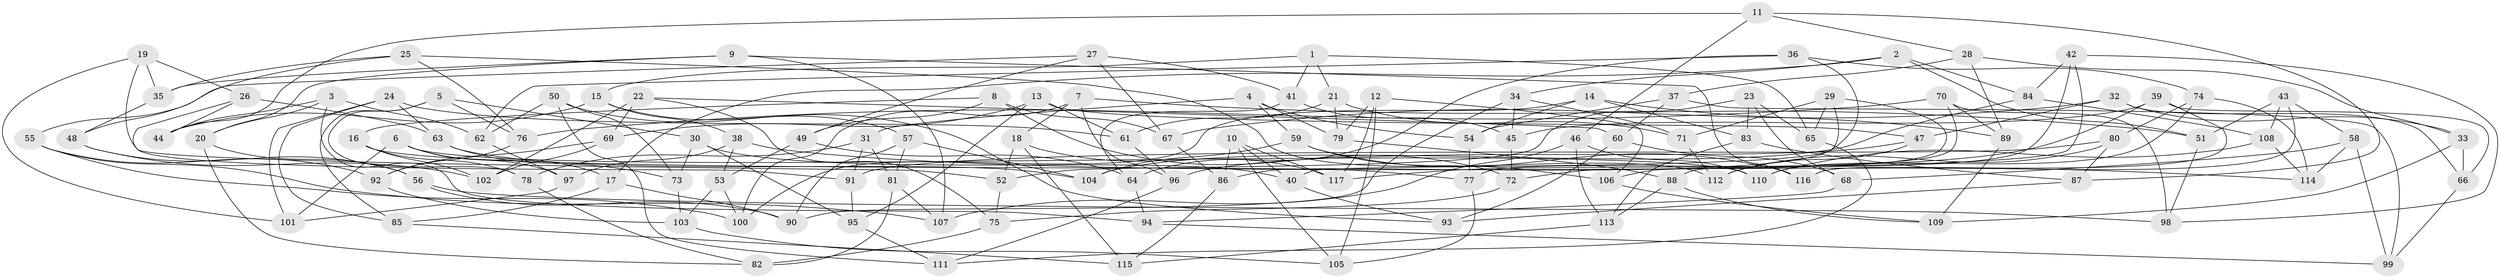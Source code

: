 // coarse degree distribution, {4: 0.5, 6: 0.47435897435897434, 5: 0.02564102564102564}
// Generated by graph-tools (version 1.1) at 2025/24/03/03/25 07:24:24]
// undirected, 117 vertices, 234 edges
graph export_dot {
graph [start="1"]
  node [color=gray90,style=filled];
  1;
  2;
  3;
  4;
  5;
  6;
  7;
  8;
  9;
  10;
  11;
  12;
  13;
  14;
  15;
  16;
  17;
  18;
  19;
  20;
  21;
  22;
  23;
  24;
  25;
  26;
  27;
  28;
  29;
  30;
  31;
  32;
  33;
  34;
  35;
  36;
  37;
  38;
  39;
  40;
  41;
  42;
  43;
  44;
  45;
  46;
  47;
  48;
  49;
  50;
  51;
  52;
  53;
  54;
  55;
  56;
  57;
  58;
  59;
  60;
  61;
  62;
  63;
  64;
  65;
  66;
  67;
  68;
  69;
  70;
  71;
  72;
  73;
  74;
  75;
  76;
  77;
  78;
  79;
  80;
  81;
  82;
  83;
  84;
  85;
  86;
  87;
  88;
  89;
  90;
  91;
  92;
  93;
  94;
  95;
  96;
  97;
  98;
  99;
  100;
  101;
  102;
  103;
  104;
  105;
  106;
  107;
  108;
  109;
  110;
  111;
  112;
  113;
  114;
  115;
  116;
  117;
  1 -- 15;
  1 -- 65;
  1 -- 21;
  1 -- 41;
  2 -- 51;
  2 -- 34;
  2 -- 17;
  2 -- 84;
  3 -- 20;
  3 -- 94;
  3 -- 44;
  3 -- 62;
  4 -- 79;
  4 -- 54;
  4 -- 31;
  4 -- 59;
  5 -- 85;
  5 -- 30;
  5 -- 76;
  5 -- 78;
  6 -- 17;
  6 -- 97;
  6 -- 101;
  6 -- 110;
  7 -- 51;
  7 -- 96;
  7 -- 18;
  7 -- 100;
  8 -- 16;
  8 -- 67;
  8 -- 49;
  8 -- 72;
  9 -- 107;
  9 -- 20;
  9 -- 116;
  9 -- 35;
  10 -- 40;
  10 -- 105;
  10 -- 117;
  10 -- 86;
  11 -- 44;
  11 -- 46;
  11 -- 28;
  11 -- 87;
  12 -- 79;
  12 -- 117;
  12 -- 105;
  12 -- 106;
  13 -- 47;
  13 -- 61;
  13 -- 69;
  13 -- 95;
  14 -- 83;
  14 -- 100;
  14 -- 89;
  14 -- 54;
  15 -- 57;
  15 -- 44;
  15 -- 38;
  16 -- 78;
  16 -- 102;
  16 -- 77;
  17 -- 85;
  17 -- 90;
  18 -- 117;
  18 -- 115;
  18 -- 52;
  19 -- 35;
  19 -- 101;
  19 -- 26;
  19 -- 52;
  20 -- 82;
  20 -- 56;
  21 -- 61;
  21 -- 79;
  21 -- 71;
  22 -- 102;
  22 -- 75;
  22 -- 69;
  22 -- 60;
  23 -- 52;
  23 -- 68;
  23 -- 65;
  23 -- 83;
  24 -- 101;
  24 -- 61;
  24 -- 63;
  24 -- 85;
  25 -- 35;
  25 -- 112;
  25 -- 76;
  25 -- 48;
  26 -- 63;
  26 -- 91;
  26 -- 44;
  27 -- 55;
  27 -- 67;
  27 -- 41;
  27 -- 49;
  28 -- 33;
  28 -- 37;
  28 -- 89;
  29 -- 71;
  29 -- 106;
  29 -- 40;
  29 -- 65;
  30 -- 73;
  30 -- 95;
  30 -- 40;
  31 -- 91;
  31 -- 81;
  31 -- 78;
  32 -- 47;
  32 -- 67;
  32 -- 33;
  32 -- 66;
  33 -- 109;
  33 -- 66;
  34 -- 71;
  34 -- 90;
  34 -- 45;
  35 -- 48;
  36 -- 86;
  36 -- 64;
  36 -- 74;
  36 -- 62;
  37 -- 60;
  37 -- 99;
  37 -- 54;
  38 -- 97;
  38 -- 53;
  38 -- 114;
  39 -- 66;
  39 -- 116;
  39 -- 45;
  39 -- 117;
  40 -- 93;
  41 -- 45;
  41 -- 64;
  42 -- 72;
  42 -- 98;
  42 -- 84;
  42 -- 77;
  43 -- 108;
  43 -- 51;
  43 -- 58;
  43 -- 116;
  45 -- 72;
  46 -- 107;
  46 -- 113;
  46 -- 110;
  47 -- 96;
  47 -- 112;
  48 -- 102;
  48 -- 56;
  49 -- 64;
  49 -- 53;
  50 -- 111;
  50 -- 93;
  50 -- 62;
  50 -- 73;
  51 -- 98;
  52 -- 75;
  53 -- 103;
  53 -- 100;
  54 -- 77;
  55 -- 92;
  55 -- 107;
  55 -- 100;
  56 -- 98;
  56 -- 90;
  57 -- 104;
  57 -- 90;
  57 -- 81;
  58 -- 68;
  58 -- 99;
  58 -- 114;
  59 -- 106;
  59 -- 116;
  59 -- 104;
  60 -- 68;
  60 -- 93;
  61 -- 96;
  62 -- 97;
  63 -- 73;
  63 -- 104;
  64 -- 94;
  65 -- 111;
  66 -- 99;
  67 -- 86;
  68 -- 94;
  69 -- 92;
  69 -- 102;
  70 -- 88;
  70 -- 89;
  70 -- 98;
  70 -- 76;
  71 -- 112;
  72 -- 75;
  73 -- 103;
  74 -- 80;
  74 -- 110;
  74 -- 114;
  75 -- 82;
  76 -- 92;
  77 -- 105;
  78 -- 82;
  79 -- 88;
  80 -- 91;
  80 -- 87;
  80 -- 112;
  81 -- 107;
  81 -- 82;
  83 -- 113;
  83 -- 87;
  84 -- 108;
  84 -- 104;
  85 -- 115;
  86 -- 115;
  87 -- 93;
  88 -- 113;
  88 -- 109;
  89 -- 109;
  91 -- 95;
  92 -- 103;
  94 -- 99;
  95 -- 111;
  96 -- 111;
  97 -- 101;
  103 -- 105;
  106 -- 109;
  108 -- 110;
  108 -- 114;
  113 -- 115;
}
